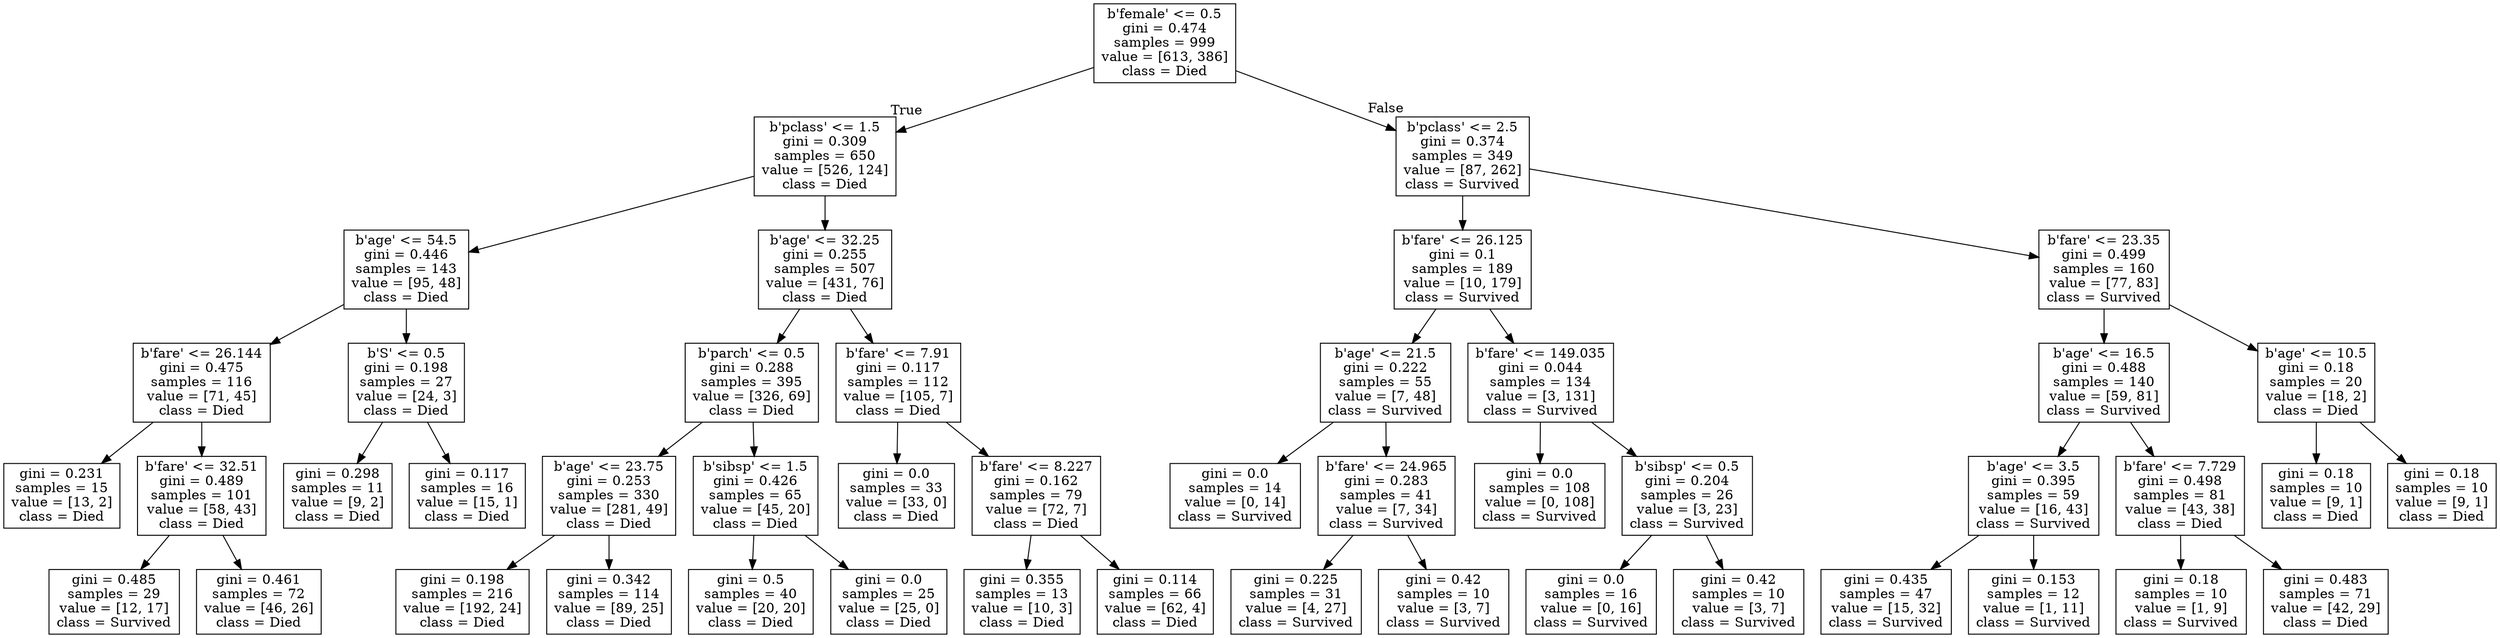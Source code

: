 digraph Tree {
node [shape=box] ;
0 [label="b'female' <= 0.5\ngini = 0.474\nsamples = 999\nvalue = [613, 386]\nclass = Died"] ;
1 [label="b'pclass' <= 1.5\ngini = 0.309\nsamples = 650\nvalue = [526, 124]\nclass = Died"] ;
0 -> 1 [labeldistance=2.5, labelangle=45, headlabel="True"] ;
2 [label="b'age' <= 54.5\ngini = 0.446\nsamples = 143\nvalue = [95, 48]\nclass = Died"] ;
1 -> 2 ;
3 [label="b'fare' <= 26.144\ngini = 0.475\nsamples = 116\nvalue = [71, 45]\nclass = Died"] ;
2 -> 3 ;
4 [label="gini = 0.231\nsamples = 15\nvalue = [13, 2]\nclass = Died"] ;
3 -> 4 ;
5 [label="b'fare' <= 32.51\ngini = 0.489\nsamples = 101\nvalue = [58, 43]\nclass = Died"] ;
3 -> 5 ;
6 [label="gini = 0.485\nsamples = 29\nvalue = [12, 17]\nclass = Survived"] ;
5 -> 6 ;
7 [label="gini = 0.461\nsamples = 72\nvalue = [46, 26]\nclass = Died"] ;
5 -> 7 ;
8 [label="b'S' <= 0.5\ngini = 0.198\nsamples = 27\nvalue = [24, 3]\nclass = Died"] ;
2 -> 8 ;
9 [label="gini = 0.298\nsamples = 11\nvalue = [9, 2]\nclass = Died"] ;
8 -> 9 ;
10 [label="gini = 0.117\nsamples = 16\nvalue = [15, 1]\nclass = Died"] ;
8 -> 10 ;
11 [label="b'age' <= 32.25\ngini = 0.255\nsamples = 507\nvalue = [431, 76]\nclass = Died"] ;
1 -> 11 ;
12 [label="b'parch' <= 0.5\ngini = 0.288\nsamples = 395\nvalue = [326, 69]\nclass = Died"] ;
11 -> 12 ;
13 [label="b'age' <= 23.75\ngini = 0.253\nsamples = 330\nvalue = [281, 49]\nclass = Died"] ;
12 -> 13 ;
14 [label="gini = 0.198\nsamples = 216\nvalue = [192, 24]\nclass = Died"] ;
13 -> 14 ;
15 [label="gini = 0.342\nsamples = 114\nvalue = [89, 25]\nclass = Died"] ;
13 -> 15 ;
16 [label="b'sibsp' <= 1.5\ngini = 0.426\nsamples = 65\nvalue = [45, 20]\nclass = Died"] ;
12 -> 16 ;
17 [label="gini = 0.5\nsamples = 40\nvalue = [20, 20]\nclass = Died"] ;
16 -> 17 ;
18 [label="gini = 0.0\nsamples = 25\nvalue = [25, 0]\nclass = Died"] ;
16 -> 18 ;
19 [label="b'fare' <= 7.91\ngini = 0.117\nsamples = 112\nvalue = [105, 7]\nclass = Died"] ;
11 -> 19 ;
20 [label="gini = 0.0\nsamples = 33\nvalue = [33, 0]\nclass = Died"] ;
19 -> 20 ;
21 [label="b'fare' <= 8.227\ngini = 0.162\nsamples = 79\nvalue = [72, 7]\nclass = Died"] ;
19 -> 21 ;
22 [label="gini = 0.355\nsamples = 13\nvalue = [10, 3]\nclass = Died"] ;
21 -> 22 ;
23 [label="gini = 0.114\nsamples = 66\nvalue = [62, 4]\nclass = Died"] ;
21 -> 23 ;
24 [label="b'pclass' <= 2.5\ngini = 0.374\nsamples = 349\nvalue = [87, 262]\nclass = Survived"] ;
0 -> 24 [labeldistance=2.5, labelangle=-45, headlabel="False"] ;
25 [label="b'fare' <= 26.125\ngini = 0.1\nsamples = 189\nvalue = [10, 179]\nclass = Survived"] ;
24 -> 25 ;
26 [label="b'age' <= 21.5\ngini = 0.222\nsamples = 55\nvalue = [7, 48]\nclass = Survived"] ;
25 -> 26 ;
27 [label="gini = 0.0\nsamples = 14\nvalue = [0, 14]\nclass = Survived"] ;
26 -> 27 ;
28 [label="b'fare' <= 24.965\ngini = 0.283\nsamples = 41\nvalue = [7, 34]\nclass = Survived"] ;
26 -> 28 ;
29 [label="gini = 0.225\nsamples = 31\nvalue = [4, 27]\nclass = Survived"] ;
28 -> 29 ;
30 [label="gini = 0.42\nsamples = 10\nvalue = [3, 7]\nclass = Survived"] ;
28 -> 30 ;
31 [label="b'fare' <= 149.035\ngini = 0.044\nsamples = 134\nvalue = [3, 131]\nclass = Survived"] ;
25 -> 31 ;
32 [label="gini = 0.0\nsamples = 108\nvalue = [0, 108]\nclass = Survived"] ;
31 -> 32 ;
33 [label="b'sibsp' <= 0.5\ngini = 0.204\nsamples = 26\nvalue = [3, 23]\nclass = Survived"] ;
31 -> 33 ;
34 [label="gini = 0.0\nsamples = 16\nvalue = [0, 16]\nclass = Survived"] ;
33 -> 34 ;
35 [label="gini = 0.42\nsamples = 10\nvalue = [3, 7]\nclass = Survived"] ;
33 -> 35 ;
36 [label="b'fare' <= 23.35\ngini = 0.499\nsamples = 160\nvalue = [77, 83]\nclass = Survived"] ;
24 -> 36 ;
37 [label="b'age' <= 16.5\ngini = 0.488\nsamples = 140\nvalue = [59, 81]\nclass = Survived"] ;
36 -> 37 ;
38 [label="b'age' <= 3.5\ngini = 0.395\nsamples = 59\nvalue = [16, 43]\nclass = Survived"] ;
37 -> 38 ;
39 [label="gini = 0.435\nsamples = 47\nvalue = [15, 32]\nclass = Survived"] ;
38 -> 39 ;
40 [label="gini = 0.153\nsamples = 12\nvalue = [1, 11]\nclass = Survived"] ;
38 -> 40 ;
41 [label="b'fare' <= 7.729\ngini = 0.498\nsamples = 81\nvalue = [43, 38]\nclass = Died"] ;
37 -> 41 ;
42 [label="gini = 0.18\nsamples = 10\nvalue = [1, 9]\nclass = Survived"] ;
41 -> 42 ;
43 [label="gini = 0.483\nsamples = 71\nvalue = [42, 29]\nclass = Died"] ;
41 -> 43 ;
44 [label="b'age' <= 10.5\ngini = 0.18\nsamples = 20\nvalue = [18, 2]\nclass = Died"] ;
36 -> 44 ;
45 [label="gini = 0.18\nsamples = 10\nvalue = [9, 1]\nclass = Died"] ;
44 -> 45 ;
46 [label="gini = 0.18\nsamples = 10\nvalue = [9, 1]\nclass = Died"] ;
44 -> 46 ;
}